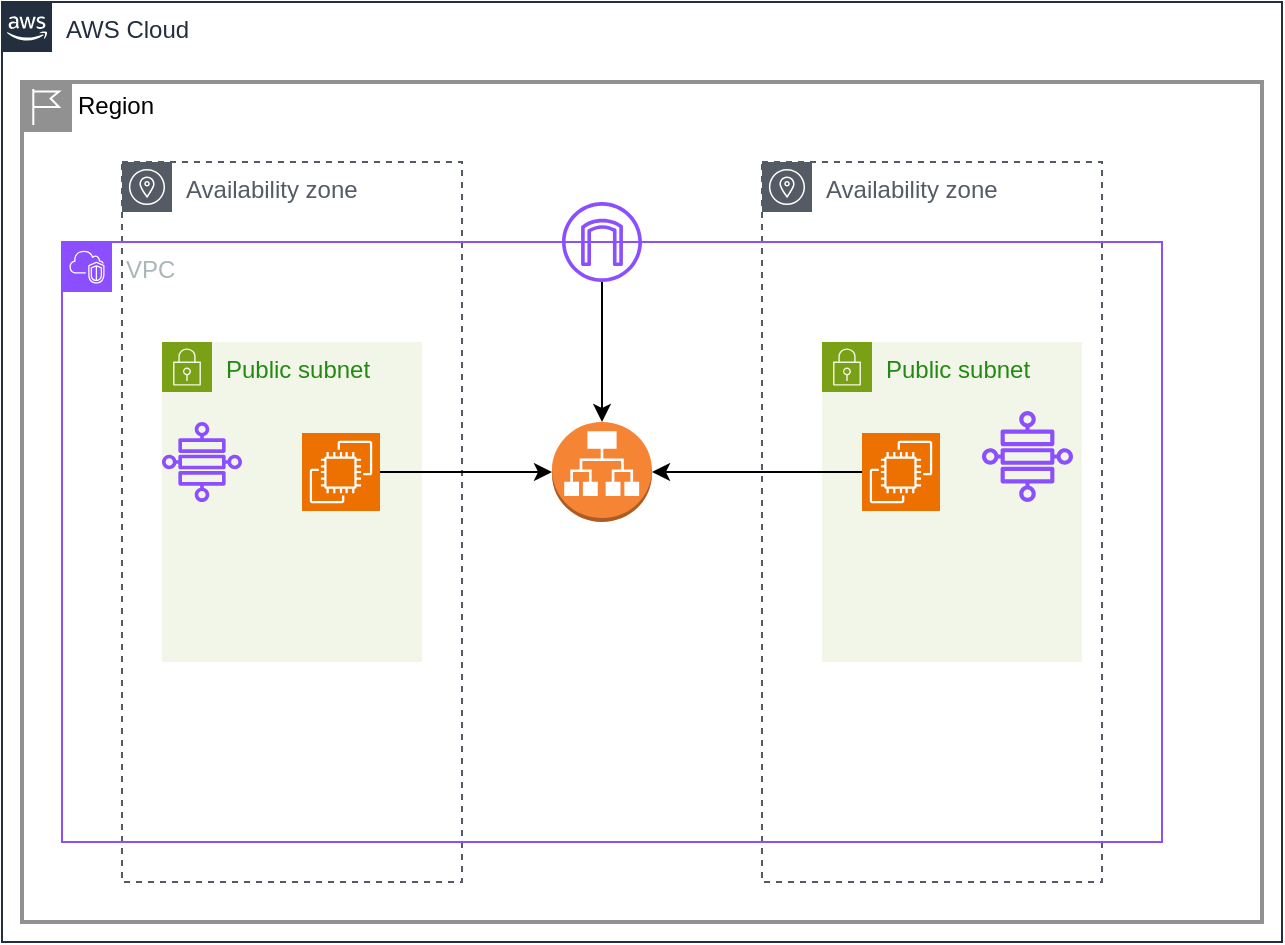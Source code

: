 <mxfile version="27.1.1">
  <diagram name="Page-1" id="7vJ9ks99WJOgp8pgxR0i">
    <mxGraphModel dx="909" dy="398" grid="1" gridSize="10" guides="1" tooltips="1" connect="1" arrows="1" fold="1" page="1" pageScale="1" pageWidth="850" pageHeight="1100" math="0" shadow="0">
      <root>
        <mxCell id="0" />
        <mxCell id="1" parent="0" />
        <mxCell id="d8SPQzkmyyUYfeaQxzHY-17" value="AWS Cloud" style="points=[[0,0],[0.25,0],[0.5,0],[0.75,0],[1,0],[1,0.25],[1,0.5],[1,0.75],[1,1],[0.75,1],[0.5,1],[0.25,1],[0,1],[0,0.75],[0,0.5],[0,0.25]];outlineConnect=0;gradientColor=none;html=1;whiteSpace=wrap;fontSize=12;fontStyle=0;container=1;pointerEvents=0;collapsible=0;recursiveResize=0;shape=mxgraph.aws4.group;grIcon=mxgraph.aws4.group_aws_cloud_alt;strokeColor=#232F3E;fillColor=none;verticalAlign=top;align=left;spacingLeft=30;fontColor=#232F3E;dashed=0;" vertex="1" parent="1">
          <mxGeometry x="150" y="80" width="640" height="470" as="geometry" />
        </mxCell>
        <mxCell id="d8SPQzkmyyUYfeaQxzHY-18" value="Region" style="shape=mxgraph.ibm.box;prType=region;fontStyle=0;verticalAlign=top;align=left;spacingLeft=32;spacingTop=4;fillColor=none;rounded=0;whiteSpace=wrap;html=1;strokeColor=#919191;strokeWidth=2;dashed=0;container=1;spacing=-4;collapsible=0;expand=0;recursiveResize=0;" vertex="1" parent="d8SPQzkmyyUYfeaQxzHY-17">
          <mxGeometry x="10" y="40" width="620" height="420" as="geometry" />
        </mxCell>
        <mxCell id="d8SPQzkmyyUYfeaQxzHY-19" value="Availability zone" style="sketch=0;outlineConnect=0;gradientColor=none;html=1;whiteSpace=wrap;fontSize=12;fontStyle=0;shape=mxgraph.aws4.group;grIcon=mxgraph.aws4.group_availability_zone;strokeColor=#545B64;fillColor=none;verticalAlign=top;align=left;spacingLeft=30;fontColor=#545B64;dashed=1;" vertex="1" parent="d8SPQzkmyyUYfeaQxzHY-18">
          <mxGeometry x="50" y="40" width="170" height="360" as="geometry" />
        </mxCell>
        <mxCell id="d8SPQzkmyyUYfeaQxzHY-20" value="Availability zone" style="sketch=0;outlineConnect=0;gradientColor=none;html=1;whiteSpace=wrap;fontSize=12;fontStyle=0;shape=mxgraph.aws4.group;grIcon=mxgraph.aws4.group_availability_zone;strokeColor=#545B64;fillColor=none;verticalAlign=top;align=left;spacingLeft=30;fontColor=#545B64;dashed=1;" vertex="1" parent="d8SPQzkmyyUYfeaQxzHY-18">
          <mxGeometry x="370" y="40" width="170" height="360" as="geometry" />
        </mxCell>
        <mxCell id="d8SPQzkmyyUYfeaQxzHY-21" value="VPC" style="points=[[0,0],[0.25,0],[0.5,0],[0.75,0],[1,0],[1,0.25],[1,0.5],[1,0.75],[1,1],[0.75,1],[0.5,1],[0.25,1],[0,1],[0,0.75],[0,0.5],[0,0.25]];outlineConnect=0;gradientColor=none;html=1;whiteSpace=wrap;fontSize=12;fontStyle=0;container=1;pointerEvents=0;collapsible=0;recursiveResize=0;shape=mxgraph.aws4.group;grIcon=mxgraph.aws4.group_vpc2;strokeColor=#8C4FFF;fillColor=none;verticalAlign=top;align=left;spacingLeft=30;fontColor=#AAB7B8;dashed=0;" vertex="1" parent="d8SPQzkmyyUYfeaQxzHY-18">
          <mxGeometry x="20" y="80" width="550" height="300" as="geometry" />
        </mxCell>
        <mxCell id="d8SPQzkmyyUYfeaQxzHY-22" value="Public subnet" style="points=[[0,0],[0.25,0],[0.5,0],[0.75,0],[1,0],[1,0.25],[1,0.5],[1,0.75],[1,1],[0.75,1],[0.5,1],[0.25,1],[0,1],[0,0.75],[0,0.5],[0,0.25]];outlineConnect=0;gradientColor=none;html=1;whiteSpace=wrap;fontSize=12;fontStyle=0;container=1;pointerEvents=0;collapsible=0;recursiveResize=0;shape=mxgraph.aws4.group;grIcon=mxgraph.aws4.group_security_group;grStroke=0;strokeColor=#7AA116;fillColor=#F2F6E8;verticalAlign=top;align=left;spacingLeft=30;fontColor=#248814;dashed=0;" vertex="1" parent="d8SPQzkmyyUYfeaQxzHY-21">
          <mxGeometry x="50" y="50" width="130" height="160" as="geometry" />
        </mxCell>
        <mxCell id="d8SPQzkmyyUYfeaQxzHY-26" value="" style="sketch=0;points=[[0,0,0],[0.25,0,0],[0.5,0,0],[0.75,0,0],[1,0,0],[0,1,0],[0.25,1,0],[0.5,1,0],[0.75,1,0],[1,1,0],[0,0.25,0],[0,0.5,0],[0,0.75,0],[1,0.25,0],[1,0.5,0],[1,0.75,0]];outlineConnect=0;fontColor=#232F3E;fillColor=#ED7100;strokeColor=#ffffff;dashed=0;verticalLabelPosition=bottom;verticalAlign=top;align=center;html=1;fontSize=12;fontStyle=0;aspect=fixed;shape=mxgraph.aws4.resourceIcon;resIcon=mxgraph.aws4.ec2;" vertex="1" parent="d8SPQzkmyyUYfeaQxzHY-22">
          <mxGeometry x="70" y="45.5" width="39" height="39" as="geometry" />
        </mxCell>
        <mxCell id="d8SPQzkmyyUYfeaQxzHY-25" value="Public subnet" style="points=[[0,0],[0.25,0],[0.5,0],[0.75,0],[1,0],[1,0.25],[1,0.5],[1,0.75],[1,1],[0.75,1],[0.5,1],[0.25,1],[0,1],[0,0.75],[0,0.5],[0,0.25]];outlineConnect=0;gradientColor=none;html=1;whiteSpace=wrap;fontSize=12;fontStyle=0;container=1;pointerEvents=0;collapsible=0;recursiveResize=0;shape=mxgraph.aws4.group;grIcon=mxgraph.aws4.group_security_group;grStroke=0;strokeColor=#7AA116;fillColor=#F2F6E8;verticalAlign=top;align=left;spacingLeft=30;fontColor=#248814;dashed=0;" vertex="1" parent="d8SPQzkmyyUYfeaQxzHY-21">
          <mxGeometry x="380" y="50" width="130" height="160" as="geometry" />
        </mxCell>
        <mxCell id="d8SPQzkmyyUYfeaQxzHY-30" value="" style="sketch=0;outlineConnect=0;fontColor=#232F3E;gradientColor=none;fillColor=#8C4FFF;strokeColor=none;dashed=0;verticalLabelPosition=bottom;verticalAlign=top;align=center;html=1;fontSize=12;fontStyle=0;aspect=fixed;pointerEvents=1;shape=mxgraph.aws4.internet_gateway;" vertex="1" parent="d8SPQzkmyyUYfeaQxzHY-21">
          <mxGeometry x="250" y="-20" width="40" height="40" as="geometry" />
        </mxCell>
        <mxCell id="d8SPQzkmyyUYfeaQxzHY-28" value="" style="sketch=0;outlineConnect=0;fontColor=#232F3E;gradientColor=none;fillColor=#8C4FFF;strokeColor=none;dashed=0;verticalLabelPosition=bottom;verticalAlign=top;align=center;html=1;fontSize=12;fontStyle=0;aspect=fixed;pointerEvents=1;shape=mxgraph.aws4.cloud_wan_transit_gateway_route_table_attachment;" vertex="1" parent="d8SPQzkmyyUYfeaQxzHY-18">
          <mxGeometry x="70" y="170" width="40" height="40" as="geometry" />
        </mxCell>
        <mxCell id="d8SPQzkmyyUYfeaQxzHY-34" value="" style="edgeStyle=orthogonalEdgeStyle;rounded=0;orthogonalLoop=1;jettySize=auto;html=1;" edge="1" parent="d8SPQzkmyyUYfeaQxzHY-18" source="d8SPQzkmyyUYfeaQxzHY-27" target="d8SPQzkmyyUYfeaQxzHY-31">
          <mxGeometry relative="1" as="geometry" />
        </mxCell>
        <mxCell id="d8SPQzkmyyUYfeaQxzHY-27" value="" style="sketch=0;points=[[0,0,0],[0.25,0,0],[0.5,0,0],[0.75,0,0],[1,0,0],[0,1,0],[0.25,1,0],[0.5,1,0],[0.75,1,0],[1,1,0],[0,0.25,0],[0,0.5,0],[0,0.75,0],[1,0.25,0],[1,0.5,0],[1,0.75,0]];outlineConnect=0;fontColor=#232F3E;fillColor=#ED7100;strokeColor=#ffffff;dashed=0;verticalLabelPosition=bottom;verticalAlign=top;align=center;html=1;fontSize=12;fontStyle=0;aspect=fixed;shape=mxgraph.aws4.resourceIcon;resIcon=mxgraph.aws4.ec2;" vertex="1" parent="d8SPQzkmyyUYfeaQxzHY-18">
          <mxGeometry x="420" y="175.5" width="39" height="39" as="geometry" />
        </mxCell>
        <mxCell id="d8SPQzkmyyUYfeaQxzHY-29" value="" style="sketch=0;outlineConnect=0;fontColor=#232F3E;gradientColor=none;fillColor=#8C4FFF;strokeColor=none;dashed=0;verticalLabelPosition=bottom;verticalAlign=top;align=center;html=1;fontSize=12;fontStyle=0;aspect=fixed;pointerEvents=1;shape=mxgraph.aws4.cloud_wan_transit_gateway_route_table_attachment;" vertex="1" parent="d8SPQzkmyyUYfeaQxzHY-18">
          <mxGeometry x="480" y="164.5" width="45.5" height="45.5" as="geometry" />
        </mxCell>
        <mxCell id="d8SPQzkmyyUYfeaQxzHY-31" value="" style="outlineConnect=0;dashed=0;verticalLabelPosition=bottom;verticalAlign=top;align=center;html=1;shape=mxgraph.aws3.application_load_balancer;fillColor=#F58534;gradientColor=none;" vertex="1" parent="d8SPQzkmyyUYfeaQxzHY-18">
          <mxGeometry x="265" y="170" width="50" height="50" as="geometry" />
        </mxCell>
        <mxCell id="d8SPQzkmyyUYfeaQxzHY-32" value="" style="edgeStyle=orthogonalEdgeStyle;rounded=0;orthogonalLoop=1;jettySize=auto;html=1;" edge="1" parent="d8SPQzkmyyUYfeaQxzHY-18" source="d8SPQzkmyyUYfeaQxzHY-30" target="d8SPQzkmyyUYfeaQxzHY-31">
          <mxGeometry relative="1" as="geometry" />
        </mxCell>
        <mxCell id="d8SPQzkmyyUYfeaQxzHY-33" value="" style="edgeStyle=orthogonalEdgeStyle;rounded=0;orthogonalLoop=1;jettySize=auto;html=1;" edge="1" parent="d8SPQzkmyyUYfeaQxzHY-18" source="d8SPQzkmyyUYfeaQxzHY-26" target="d8SPQzkmyyUYfeaQxzHY-31">
          <mxGeometry relative="1" as="geometry" />
        </mxCell>
      </root>
    </mxGraphModel>
  </diagram>
</mxfile>
